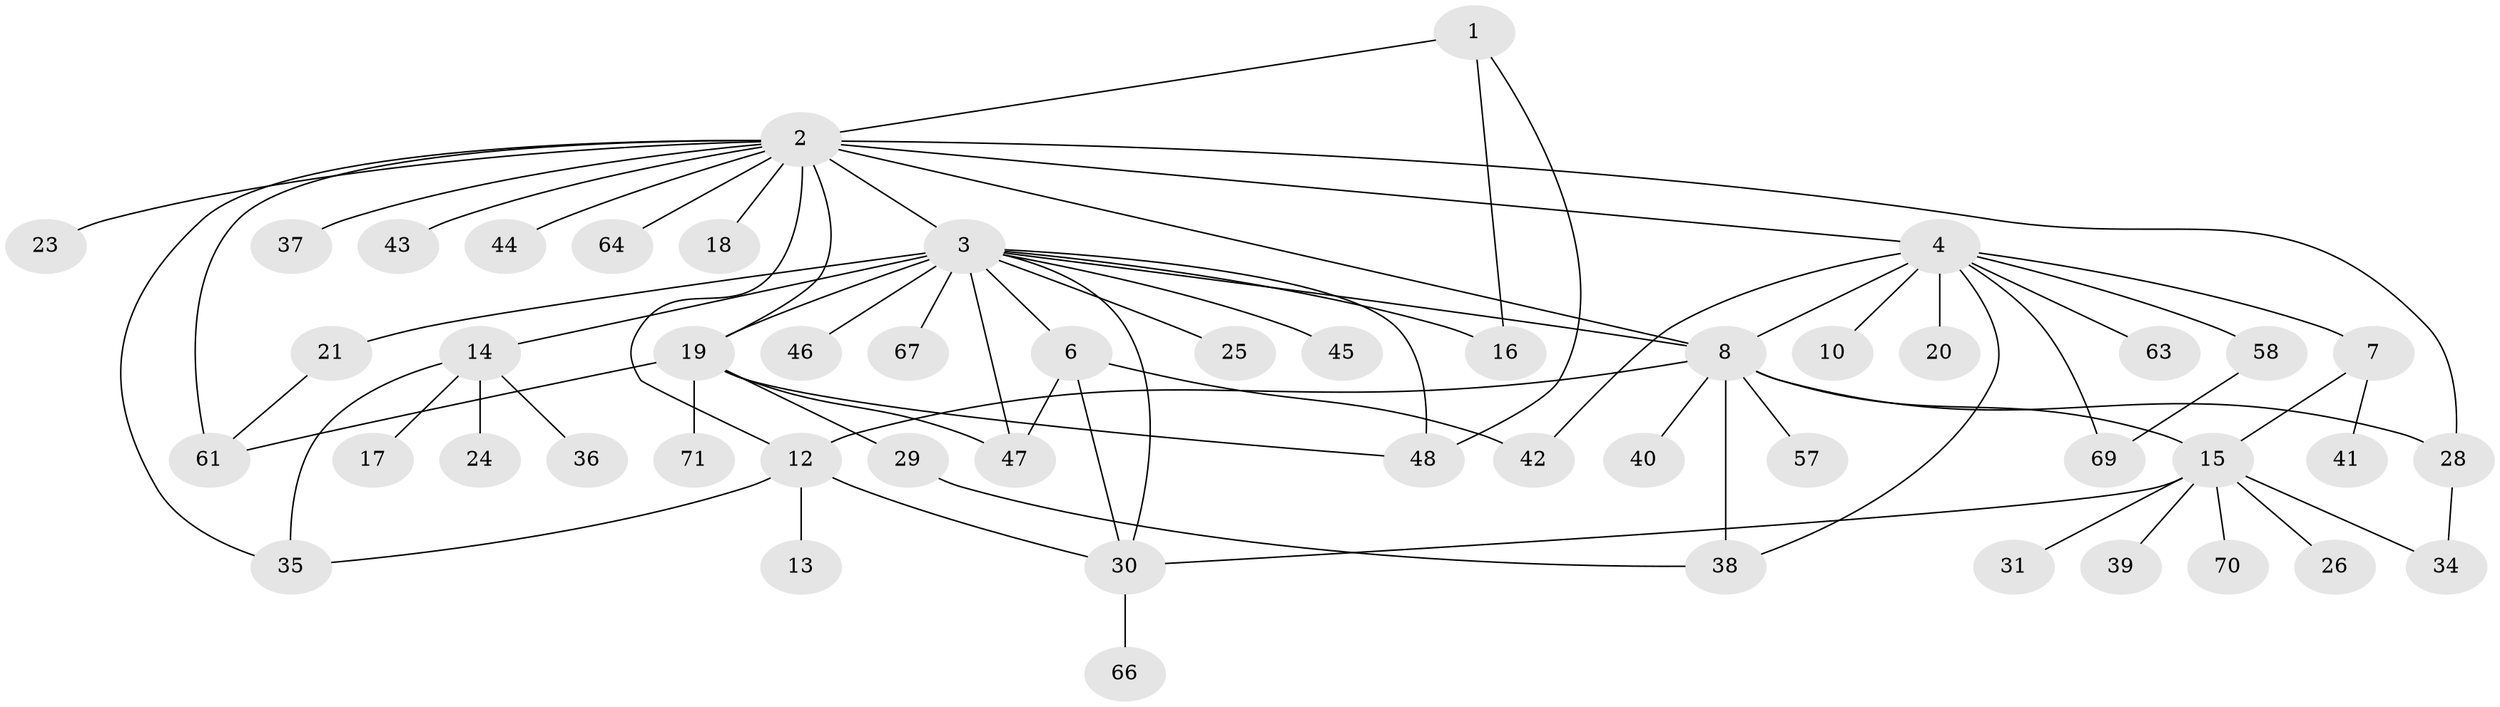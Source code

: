 // original degree distribution, {3: 0.1527777777777778, 15: 0.013888888888888888, 8: 0.027777777777777776, 11: 0.013888888888888888, 13: 0.013888888888888888, 2: 0.16666666666666666, 7: 0.027777777777777776, 4: 0.125, 1: 0.4444444444444444, 6: 0.013888888888888888}
// Generated by graph-tools (version 1.1) at 2025/41/03/06/25 10:41:50]
// undirected, 51 vertices, 73 edges
graph export_dot {
graph [start="1"]
  node [color=gray90,style=filled];
  1;
  2 [super="+11"];
  3 [super="+5"];
  4 [super="+59"];
  6 [super="+53"];
  7;
  8 [super="+9"];
  10;
  12 [super="+27"];
  13;
  14 [super="+68"];
  15 [super="+32"];
  16;
  17;
  18 [super="+60"];
  19 [super="+22"];
  20;
  21 [super="+33"];
  23;
  24;
  25;
  26;
  28 [super="+56"];
  29;
  30 [super="+51"];
  31;
  34;
  35 [super="+49"];
  36;
  37;
  38 [super="+55"];
  39;
  40;
  41;
  42 [super="+62"];
  43;
  44;
  45;
  46 [super="+54"];
  47 [super="+50"];
  48 [super="+52"];
  57 [super="+65"];
  58;
  61;
  63;
  64;
  66;
  67;
  69 [super="+72"];
  70;
  71;
  1 -- 2;
  1 -- 16;
  1 -- 48;
  2 -- 3 [weight=2];
  2 -- 4 [weight=2];
  2 -- 8;
  2 -- 23;
  2 -- 28;
  2 -- 35;
  2 -- 37;
  2 -- 43;
  2 -- 61;
  2 -- 64;
  2 -- 18;
  2 -- 44;
  2 -- 12;
  2 -- 19;
  3 -- 6;
  3 -- 16;
  3 -- 45;
  3 -- 47;
  3 -- 67;
  3 -- 8;
  3 -- 14;
  3 -- 46;
  3 -- 48 [weight=2];
  3 -- 19 [weight=3];
  3 -- 21;
  3 -- 25;
  3 -- 30;
  4 -- 7;
  4 -- 8;
  4 -- 10;
  4 -- 20;
  4 -- 38;
  4 -- 42;
  4 -- 58;
  4 -- 63;
  4 -- 69;
  6 -- 42;
  6 -- 30;
  6 -- 47;
  7 -- 41;
  7 -- 15;
  8 -- 15;
  8 -- 40;
  8 -- 28;
  8 -- 57;
  8 -- 12;
  8 -- 38;
  12 -- 13;
  12 -- 35;
  12 -- 30;
  14 -- 17;
  14 -- 24;
  14 -- 35;
  14 -- 36;
  15 -- 26;
  15 -- 30;
  15 -- 31;
  15 -- 39;
  15 -- 70;
  15 -- 34;
  19 -- 61;
  19 -- 48;
  19 -- 71;
  19 -- 29;
  19 -- 47;
  21 -- 61;
  28 -- 34;
  29 -- 38;
  30 -- 66;
  58 -- 69;
}
